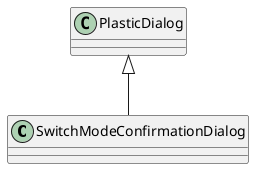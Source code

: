 @startuml
class SwitchModeConfirmationDialog {
}
PlasticDialog <|-- SwitchModeConfirmationDialog
@enduml
